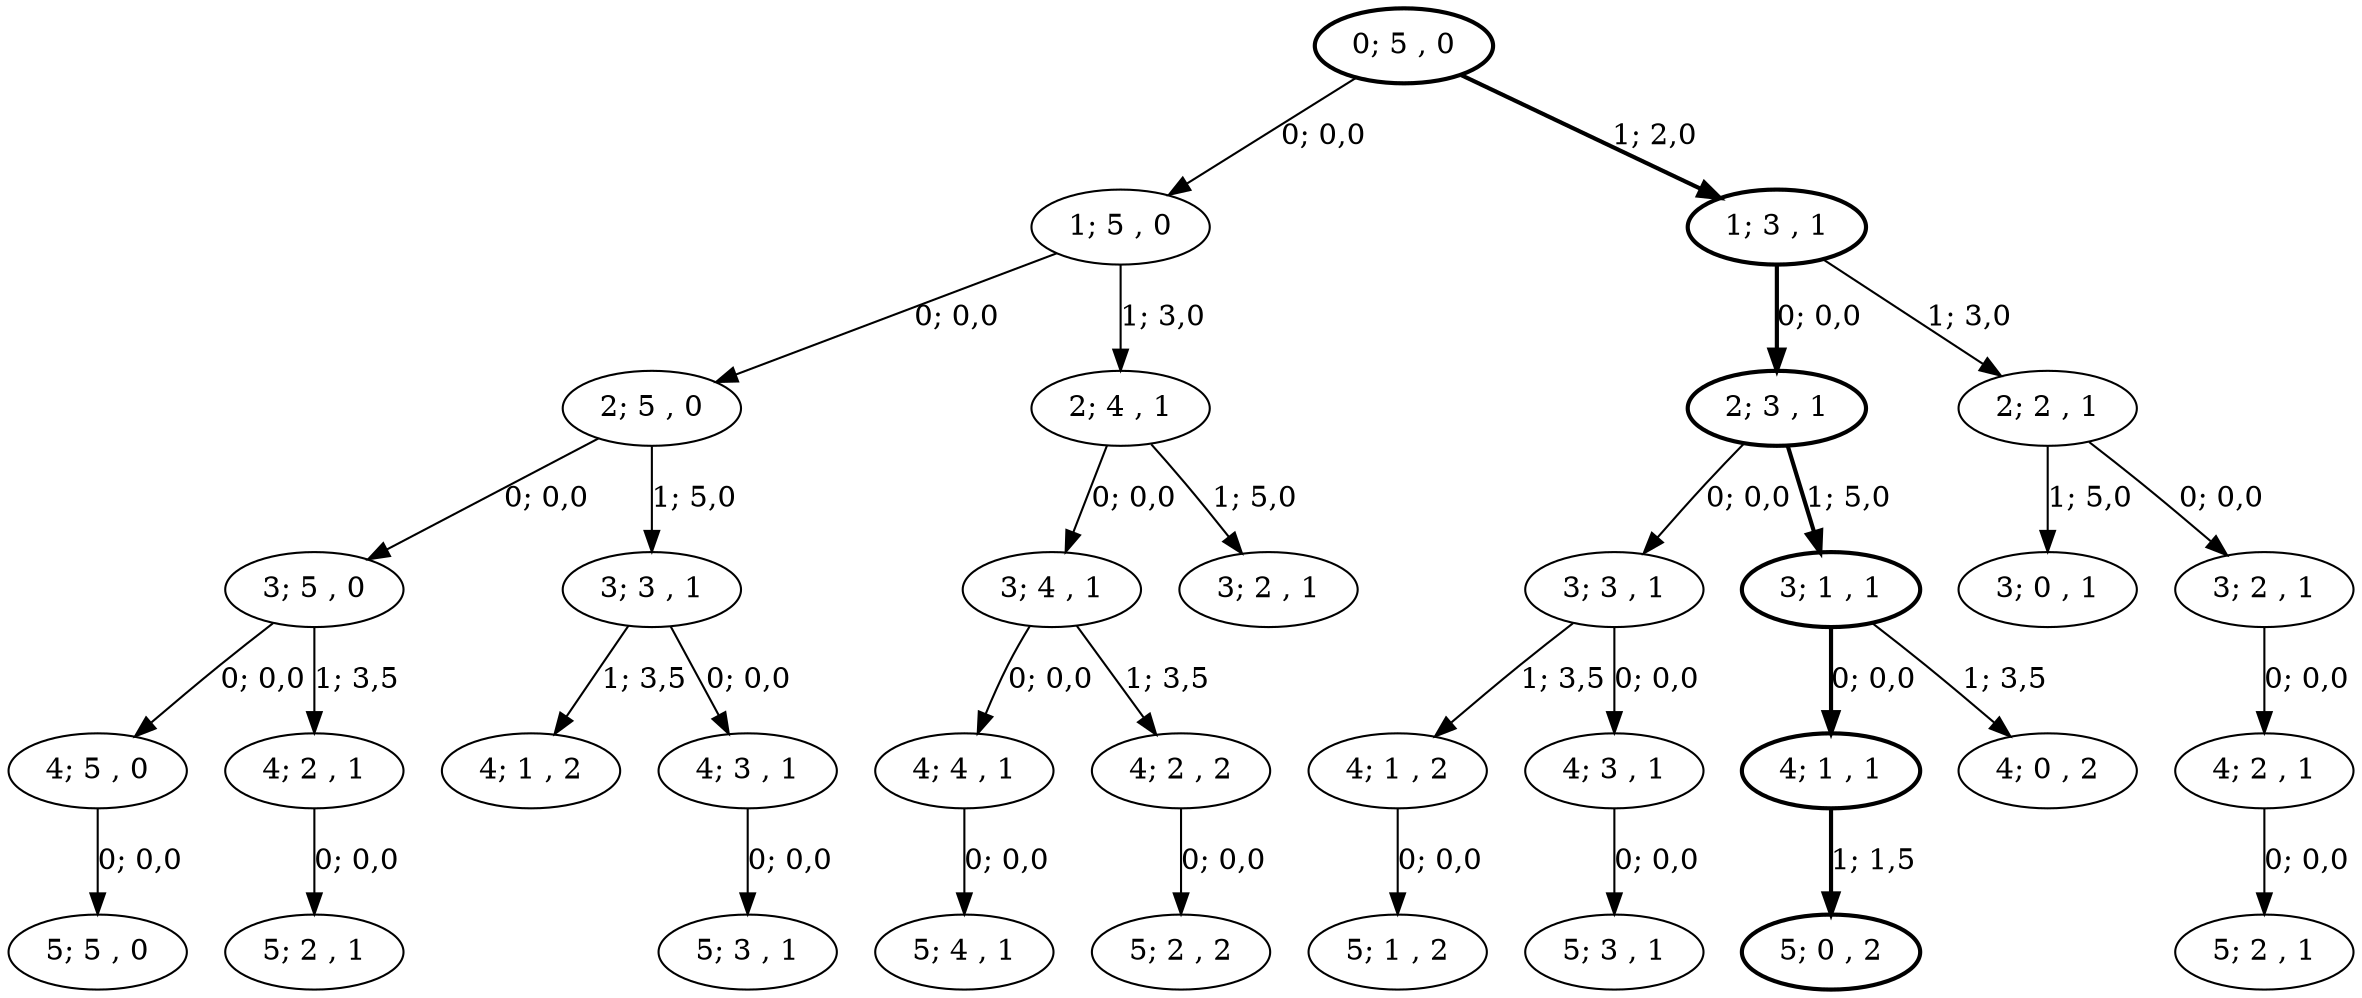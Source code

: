 strict digraph G {
  1 [ style="bold" label="4; 1 , 1" ];
  2 [ style="solid" label="3; 0 , 1" ];
  3 [ style="solid" label="4; 1 , 2" ];
  4 [ style="solid" label="4; 0 , 2" ];
  5 [ style="bold" label="5; 0 , 2" ];
  6 [ style="bold" label="0; 5 , 0" ];
  7 [ style="solid" label="1; 5 , 0" ];
  8 [ style="solid" label="2; 5 , 0" ];
  9 [ style="solid" label="3; 5 , 0" ];
  10 [ style="solid" label="4; 5 , 0" ];
  11 [ style="solid" label="5; 5 , 0" ];
  12 [ style="solid" label="2; 4 , 1" ];
  13 [ style="solid" label="3; 4 , 1" ];
  14 [ style="solid" label="4; 4 , 1" ];
  15 [ style="solid" label="3; 3 , 1" ];
  16 [ style="solid" label="5; 4 , 1" ];
  17 [ style="solid" label="4; 3 , 1" ];
  18 [ style="solid" label="5; 3 , 1" ];
  19 [ style="solid" label="3; 2 , 1" ];
  20 [ style="solid" label="4; 2 , 1" ];
  21 [ style="solid" label="4; 2 , 2" ];
  22 [ style="solid" label="5; 2 , 1" ];
  23 [ style="solid" label="5; 2 , 2" ];
  24 [ style="solid" label="4; 1 , 2" ];
  25 [ style="solid" label="5; 1 , 2" ];
  26 [ style="bold" label="1; 3 , 1" ];
  27 [ style="bold" label="2; 3 , 1" ];
  28 [ style="solid" label="3; 3 , 1" ];
  29 [ style="solid" label="4; 3 , 1" ];
  30 [ style="solid" label="5; 3 , 1" ];
  31 [ style="solid" label="2; 2 , 1" ];
  32 [ style="solid" label="3; 2 , 1" ];
  33 [ style="solid" label="4; 2 , 1" ];
  34 [ style="bold" label="3; 1 , 1" ];
  35 [ style="solid" label="5; 2 , 1" ];
  34 -> 1 [ style="bold" label="0; 0,0" ];
  31 -> 2 [ style="solid" label="1; 5,0" ];
  15 -> 3 [ style="solid" label="1; 3,5" ];
  34 -> 4 [ style="solid" label="1; 3,5" ];
  1 -> 5 [ style="bold" label="1; 1,5" ];
  6 -> 7 [ style="solid" label="0; 0,0" ];
  7 -> 8 [ style="solid" label="0; 0,0" ];
  8 -> 9 [ style="solid" label="0; 0,0" ];
  9 -> 10 [ style="solid" label="0; 0,0" ];
  10 -> 11 [ style="solid" label="0; 0,0" ];
  7 -> 12 [ style="solid" label="1; 3,0" ];
  12 -> 13 [ style="solid" label="0; 0,0" ];
  13 -> 14 [ style="solid" label="0; 0,0" ];
  8 -> 15 [ style="solid" label="1; 5,0" ];
  14 -> 16 [ style="solid" label="0; 0,0" ];
  15 -> 17 [ style="solid" label="0; 0,0" ];
  17 -> 18 [ style="solid" label="0; 0,0" ];
  12 -> 19 [ style="solid" label="1; 5,0" ];
  9 -> 20 [ style="solid" label="1; 3,5" ];
  13 -> 21 [ style="solid" label="1; 3,5" ];
  20 -> 22 [ style="solid" label="0; 0,0" ];
  21 -> 23 [ style="solid" label="0; 0,0" ];
  28 -> 24 [ style="solid" label="1; 3,5" ];
  24 -> 25 [ style="solid" label="0; 0,0" ];
  6 -> 26 [ style="bold" label="1; 2,0" ];
  26 -> 27 [ style="bold" label="0; 0,0" ];
  27 -> 28 [ style="solid" label="0; 0,0" ];
  28 -> 29 [ style="solid" label="0; 0,0" ];
  29 -> 30 [ style="solid" label="0; 0,0" ];
  26 -> 31 [ style="solid" label="1; 3,0" ];
  31 -> 32 [ style="solid" label="0; 0,0" ];
  32 -> 33 [ style="solid" label="0; 0,0" ];
  27 -> 34 [ style="bold" label="1; 5,0" ];
  33 -> 35 [ style="solid" label="0; 0,0" ];
}
